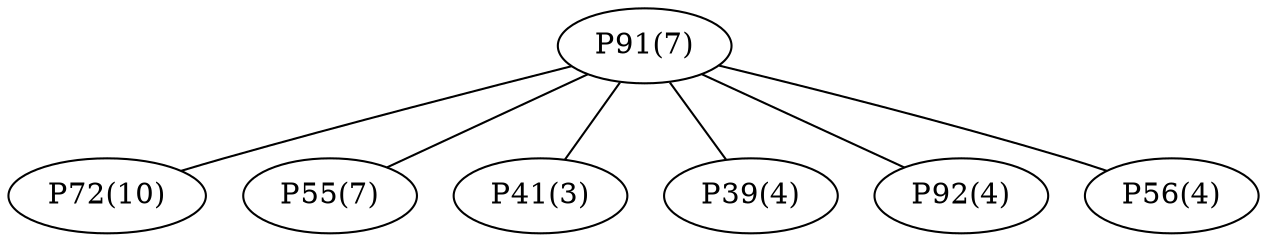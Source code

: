 graph network {
	"P91(7)";
	"P72(10)";
	"P55(7)";
	"P41(3)";
	"P39(4)";
	"P92(4)";
	"P56(4)";
	"P91(7)" -- "P72(10)";
	"P91(7)" -- "P55(7)";
	"P91(7)" -- "P41(3)";
	"P91(7)" -- "P39(4)";
	"P91(7)" -- "P92(4)";
	"P91(7)" -- "P56(4)";
}